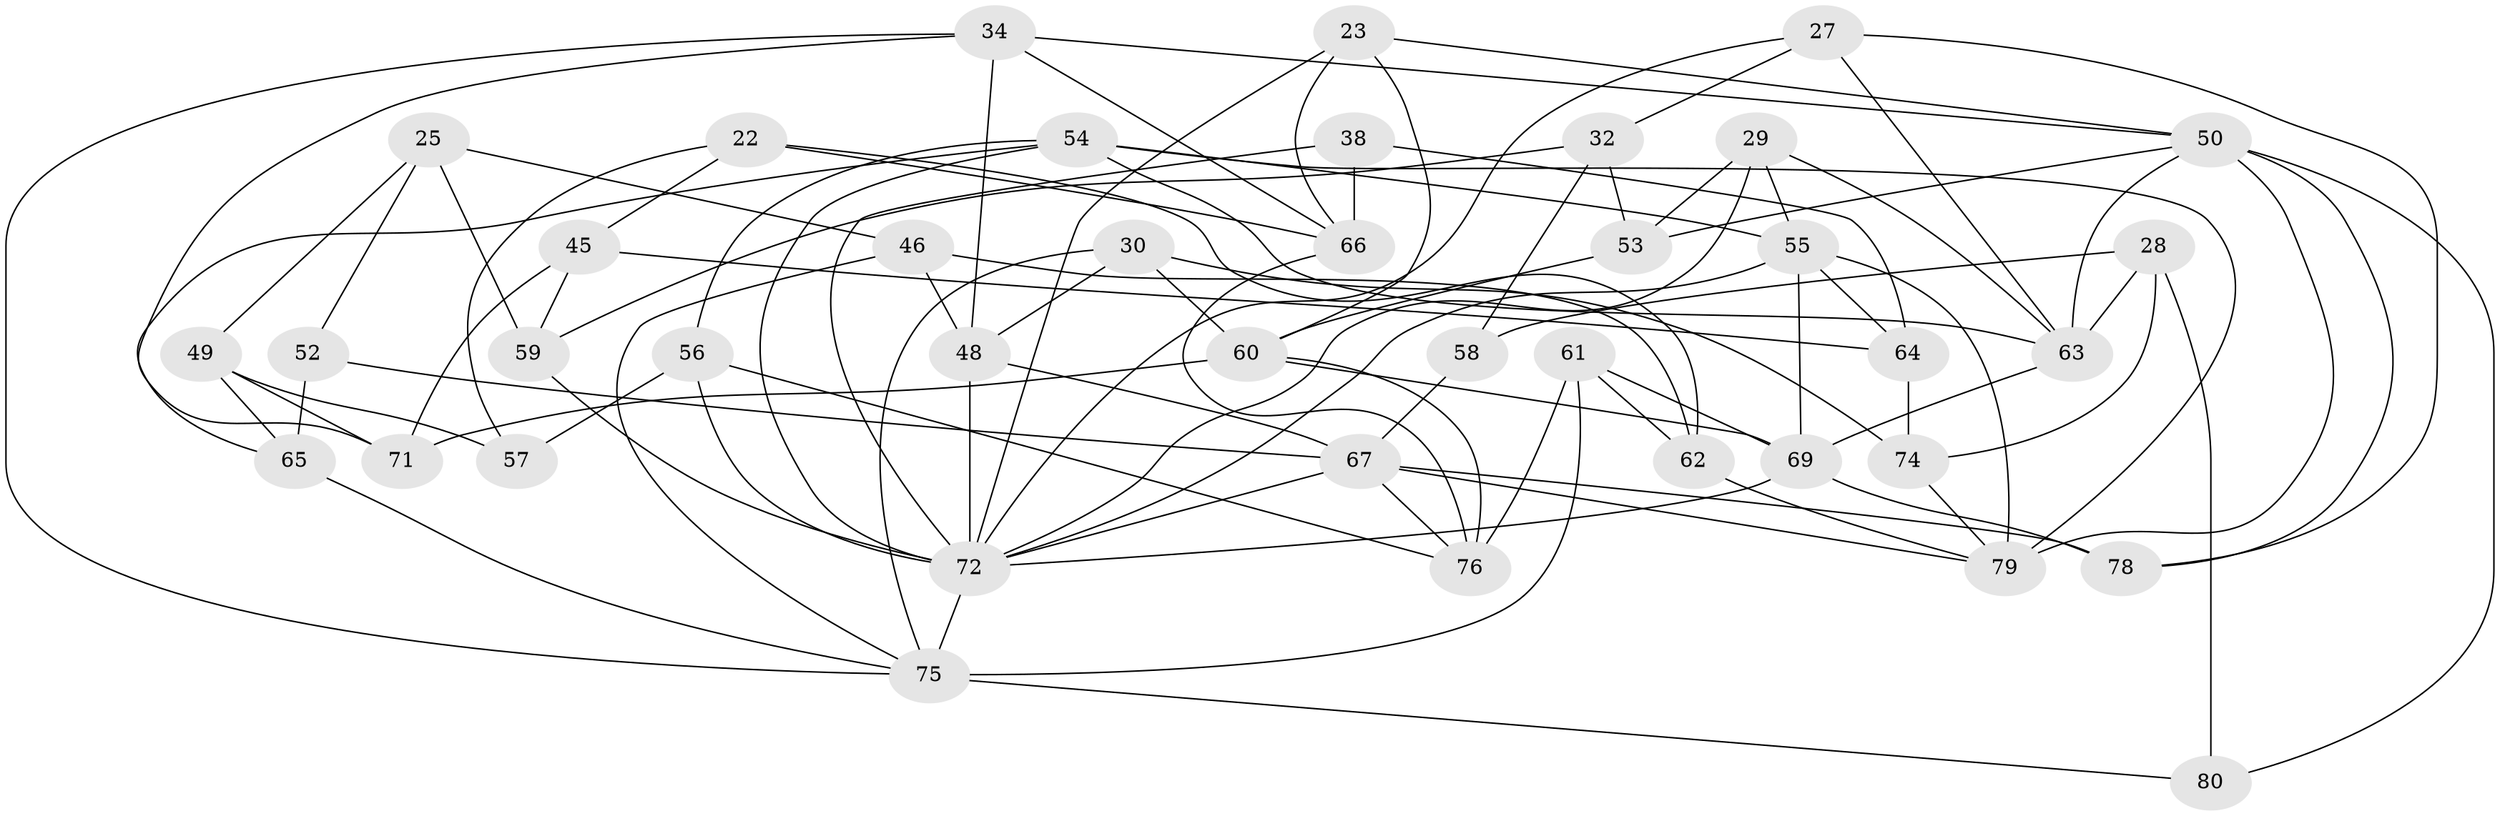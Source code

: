 // original degree distribution, {4: 1.0}
// Generated by graph-tools (version 1.1) at 2025/59/03/09/25 04:59:34]
// undirected, 40 vertices, 94 edges
graph export_dot {
graph [start="1"]
  node [color=gray90,style=filled];
  22;
  23;
  25;
  27;
  28 [super="+1"];
  29;
  30;
  32;
  34 [super="+14"];
  38;
  45;
  46;
  48 [super="+31"];
  49;
  50 [super="+2+8+42"];
  52;
  53 [super="+37"];
  54 [super="+21"];
  55 [super="+35+39+24"];
  56 [super="+51"];
  57;
  58;
  59;
  60 [super="+12+41"];
  61;
  62;
  63 [super="+19"];
  64;
  65 [super="+13"];
  66 [super="+5"];
  67 [super="+26"];
  69 [super="+33"];
  71;
  72 [super="+15+40+36+68"];
  74;
  75 [super="+16+44+73"];
  76 [super="+47"];
  78;
  79 [super="+77+70"];
  80;
  22 -- 66;
  22 -- 45;
  22 -- 57;
  22 -- 62;
  23 -- 60;
  23 -- 66;
  23 -- 50;
  23 -- 72;
  25 -- 52;
  25 -- 49;
  25 -- 46;
  25 -- 59;
  27 -- 32;
  27 -- 78;
  27 -- 63;
  27 -- 72;
  28 -- 58 [weight=2];
  28 -- 80 [weight=2];
  28 -- 74;
  28 -- 63;
  29 -- 53;
  29 -- 63;
  29 -- 55;
  29 -- 72;
  30 -- 74;
  30 -- 60;
  30 -- 48;
  30 -- 75;
  32 -- 59;
  32 -- 58;
  32 -- 53;
  34 -- 48 [weight=2];
  34 -- 50;
  34 -- 66;
  34 -- 71;
  34 -- 75;
  38 -- 66 [weight=2];
  38 -- 64;
  38 -- 72;
  45 -- 71;
  45 -- 59;
  45 -- 64;
  46 -- 75;
  46 -- 62;
  46 -- 48;
  48 -- 67;
  48 -- 72;
  49 -- 65;
  49 -- 71;
  49 -- 57;
  50 -- 78;
  50 -- 63 [weight=2];
  50 -- 80;
  50 -- 53 [weight=3];
  50 -- 79 [weight=5];
  52 -- 65 [weight=2];
  52 -- 67;
  53 -- 60;
  54 -- 65;
  54 -- 56;
  54 -- 55 [weight=3];
  54 -- 63;
  54 -- 79;
  54 -- 72;
  55 -- 64;
  55 -- 69 [weight=2];
  55 -- 72;
  55 -- 79 [weight=2];
  56 -- 57 [weight=2];
  56 -- 76;
  56 -- 72 [weight=2];
  58 -- 67;
  59 -- 72;
  60 -- 69 [weight=2];
  60 -- 76 [weight=2];
  60 -- 71;
  61 -- 69;
  61 -- 62;
  61 -- 76;
  61 -- 75;
  62 -- 79;
  63 -- 69 [weight=2];
  64 -- 74;
  65 -- 75 [weight=2];
  66 -- 76;
  67 -- 76;
  67 -- 78;
  67 -- 79 [weight=2];
  67 -- 72;
  69 -- 72 [weight=2];
  69 -- 78;
  72 -- 75 [weight=3];
  74 -- 79;
  75 -- 80;
}
